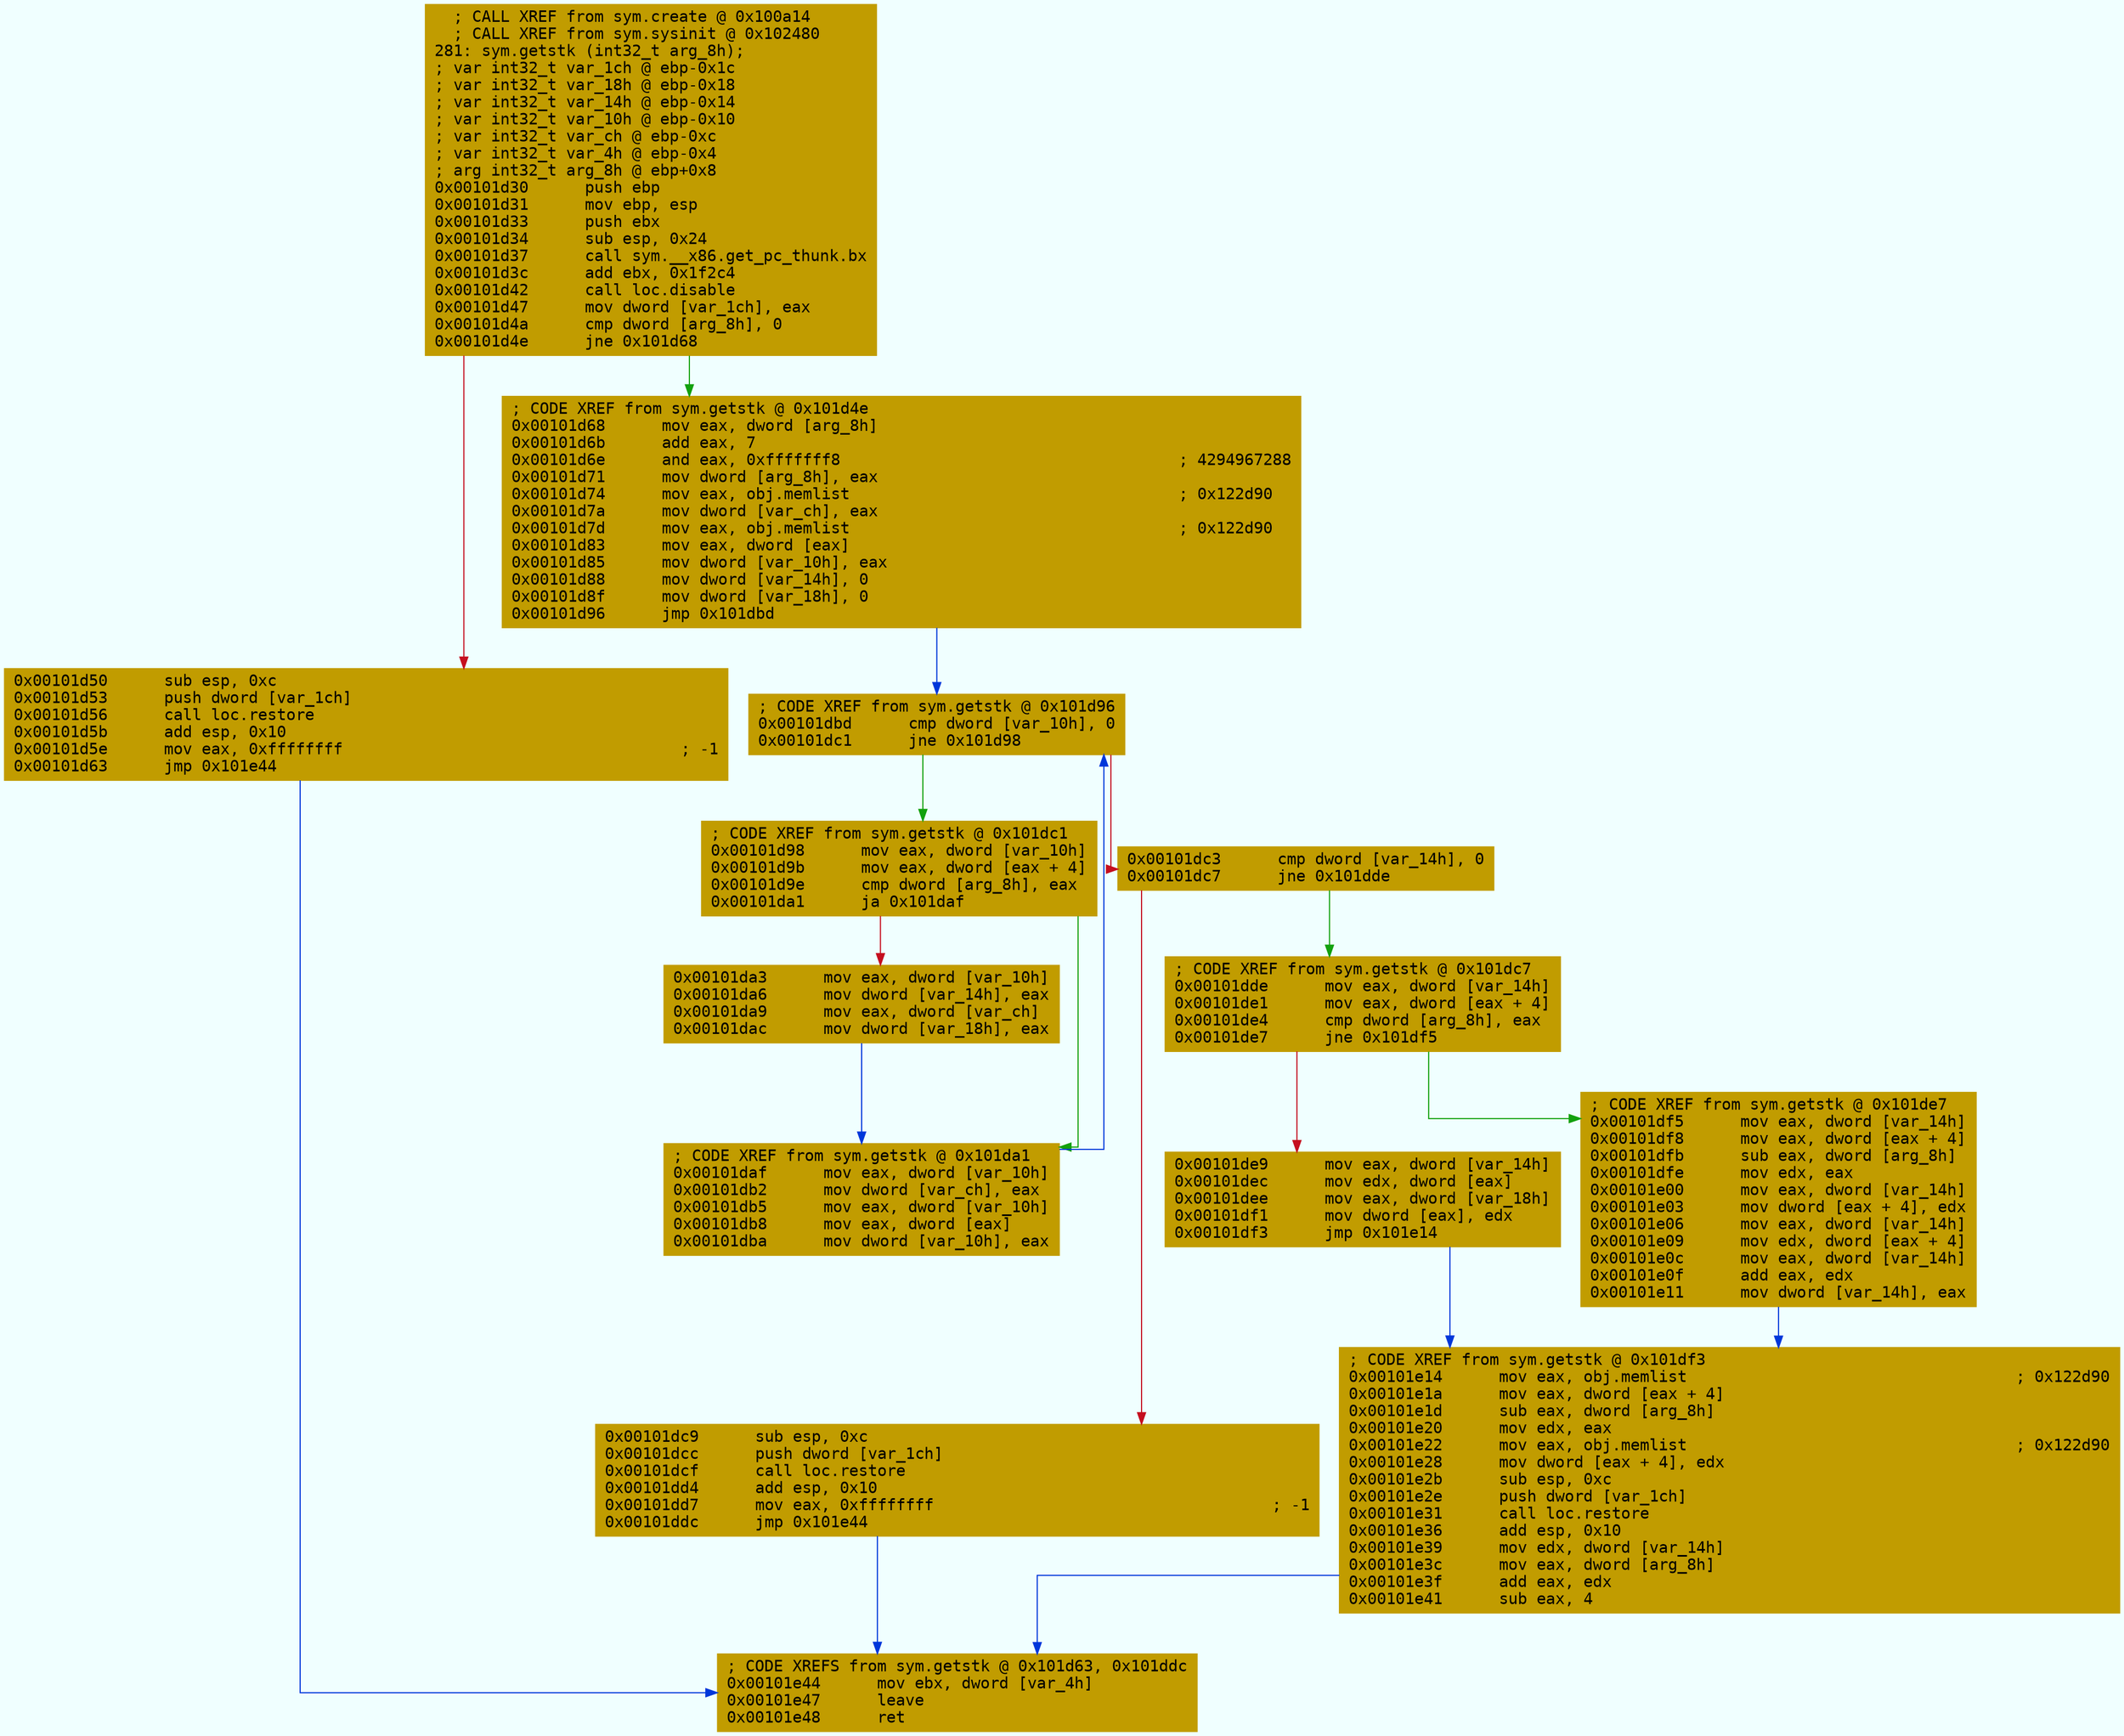digraph code {
	graph [bgcolor=azure fontsize=8 fontname="Courier" splines="ortho"];
	node [fillcolor=gray style=filled shape=box];
	edge [arrowhead="normal"];
	"0x00101d30" [URL="sym.getstk/0x00101d30", fillcolor="#c19c00",color="#c19c00", fontname="Courier",label="  ; CALL XREF from sym.create @ 0x100a14\l  ; CALL XREF from sym.sysinit @ 0x102480\l281: sym.getstk (int32_t arg_8h);\l; var int32_t var_1ch @ ebp-0x1c\l; var int32_t var_18h @ ebp-0x18\l; var int32_t var_14h @ ebp-0x14\l; var int32_t var_10h @ ebp-0x10\l; var int32_t var_ch @ ebp-0xc\l; var int32_t var_4h @ ebp-0x4\l; arg int32_t arg_8h @ ebp+0x8\l0x00101d30      push ebp\l0x00101d31      mov ebp, esp\l0x00101d33      push ebx\l0x00101d34      sub esp, 0x24\l0x00101d37      call sym.__x86.get_pc_thunk.bx\l0x00101d3c      add ebx, 0x1f2c4\l0x00101d42      call loc.disable\l0x00101d47      mov dword [var_1ch], eax\l0x00101d4a      cmp dword [arg_8h], 0\l0x00101d4e      jne 0x101d68\l"]
	"0x00101d50" [URL="sym.getstk/0x00101d50", fillcolor="#c19c00",color="#c19c00", fontname="Courier",label="0x00101d50      sub esp, 0xc\l0x00101d53      push dword [var_1ch]\l0x00101d56      call loc.restore\l0x00101d5b      add esp, 0x10\l0x00101d5e      mov eax, 0xffffffff                                    ; -1\l0x00101d63      jmp 0x101e44\l"]
	"0x00101d68" [URL="sym.getstk/0x00101d68", fillcolor="#c19c00",color="#c19c00", fontname="Courier",label="; CODE XREF from sym.getstk @ 0x101d4e\l0x00101d68      mov eax, dword [arg_8h]\l0x00101d6b      add eax, 7\l0x00101d6e      and eax, 0xfffffff8                                    ; 4294967288\l0x00101d71      mov dword [arg_8h], eax\l0x00101d74      mov eax, obj.memlist                                   ; 0x122d90\l0x00101d7a      mov dword [var_ch], eax\l0x00101d7d      mov eax, obj.memlist                                   ; 0x122d90\l0x00101d83      mov eax, dword [eax]\l0x00101d85      mov dword [var_10h], eax\l0x00101d88      mov dword [var_14h], 0\l0x00101d8f      mov dword [var_18h], 0\l0x00101d96      jmp 0x101dbd\l"]
	"0x00101d98" [URL="sym.getstk/0x00101d98", fillcolor="#c19c00",color="#c19c00", fontname="Courier",label="; CODE XREF from sym.getstk @ 0x101dc1\l0x00101d98      mov eax, dword [var_10h]\l0x00101d9b      mov eax, dword [eax + 4]\l0x00101d9e      cmp dword [arg_8h], eax\l0x00101da1      ja 0x101daf\l"]
	"0x00101da3" [URL="sym.getstk/0x00101da3", fillcolor="#c19c00",color="#c19c00", fontname="Courier",label="0x00101da3      mov eax, dword [var_10h]\l0x00101da6      mov dword [var_14h], eax\l0x00101da9      mov eax, dword [var_ch]\l0x00101dac      mov dword [var_18h], eax\l"]
	"0x00101daf" [URL="sym.getstk/0x00101daf", fillcolor="#c19c00",color="#c19c00", fontname="Courier",label="; CODE XREF from sym.getstk @ 0x101da1\l0x00101daf      mov eax, dword [var_10h]\l0x00101db2      mov dword [var_ch], eax\l0x00101db5      mov eax, dword [var_10h]\l0x00101db8      mov eax, dword [eax]\l0x00101dba      mov dword [var_10h], eax\l"]
	"0x00101dbd" [URL="sym.getstk/0x00101dbd", fillcolor="#c19c00",color="#c19c00", fontname="Courier",label="; CODE XREF from sym.getstk @ 0x101d96\l0x00101dbd      cmp dword [var_10h], 0\l0x00101dc1      jne 0x101d98\l"]
	"0x00101dc3" [URL="sym.getstk/0x00101dc3", fillcolor="#c19c00",color="#c19c00", fontname="Courier",label="0x00101dc3      cmp dword [var_14h], 0\l0x00101dc7      jne 0x101dde\l"]
	"0x00101dc9" [URL="sym.getstk/0x00101dc9", fillcolor="#c19c00",color="#c19c00", fontname="Courier",label="0x00101dc9      sub esp, 0xc\l0x00101dcc      push dword [var_1ch]\l0x00101dcf      call loc.restore\l0x00101dd4      add esp, 0x10\l0x00101dd7      mov eax, 0xffffffff                                    ; -1\l0x00101ddc      jmp 0x101e44\l"]
	"0x00101dde" [URL="sym.getstk/0x00101dde", fillcolor="#c19c00",color="#c19c00", fontname="Courier",label="; CODE XREF from sym.getstk @ 0x101dc7\l0x00101dde      mov eax, dword [var_14h]\l0x00101de1      mov eax, dword [eax + 4]\l0x00101de4      cmp dword [arg_8h], eax\l0x00101de7      jne 0x101df5\l"]
	"0x00101de9" [URL="sym.getstk/0x00101de9", fillcolor="#c19c00",color="#c19c00", fontname="Courier",label="0x00101de9      mov eax, dword [var_14h]\l0x00101dec      mov edx, dword [eax]\l0x00101dee      mov eax, dword [var_18h]\l0x00101df1      mov dword [eax], edx\l0x00101df3      jmp 0x101e14\l"]
	"0x00101df5" [URL="sym.getstk/0x00101df5", fillcolor="#c19c00",color="#c19c00", fontname="Courier",label="; CODE XREF from sym.getstk @ 0x101de7\l0x00101df5      mov eax, dword [var_14h]\l0x00101df8      mov eax, dword [eax + 4]\l0x00101dfb      sub eax, dword [arg_8h]\l0x00101dfe      mov edx, eax\l0x00101e00      mov eax, dword [var_14h]\l0x00101e03      mov dword [eax + 4], edx\l0x00101e06      mov eax, dword [var_14h]\l0x00101e09      mov edx, dword [eax + 4]\l0x00101e0c      mov eax, dword [var_14h]\l0x00101e0f      add eax, edx\l0x00101e11      mov dword [var_14h], eax\l"]
	"0x00101e14" [URL="sym.getstk/0x00101e14", fillcolor="#c19c00",color="#c19c00", fontname="Courier",label="; CODE XREF from sym.getstk @ 0x101df3\l0x00101e14      mov eax, obj.memlist                                   ; 0x122d90\l0x00101e1a      mov eax, dword [eax + 4]\l0x00101e1d      sub eax, dword [arg_8h]\l0x00101e20      mov edx, eax\l0x00101e22      mov eax, obj.memlist                                   ; 0x122d90\l0x00101e28      mov dword [eax + 4], edx\l0x00101e2b      sub esp, 0xc\l0x00101e2e      push dword [var_1ch]\l0x00101e31      call loc.restore\l0x00101e36      add esp, 0x10\l0x00101e39      mov edx, dword [var_14h]\l0x00101e3c      mov eax, dword [arg_8h]\l0x00101e3f      add eax, edx\l0x00101e41      sub eax, 4\l"]
	"0x00101e44" [URL="sym.getstk/0x00101e44", fillcolor="#c19c00",color="#c19c00", fontname="Courier",label="; CODE XREFS from sym.getstk @ 0x101d63, 0x101ddc\l0x00101e44      mov ebx, dword [var_4h]\l0x00101e47      leave\l0x00101e48      ret\l"]
        "0x00101d30" -> "0x00101d68" [color="#13a10e"];
        "0x00101d30" -> "0x00101d50" [color="#c50f1f"];
        "0x00101d50" -> "0x00101e44" [color="#0037da"];
        "0x00101d68" -> "0x00101dbd" [color="#0037da"];
        "0x00101d98" -> "0x00101daf" [color="#13a10e"];
        "0x00101d98" -> "0x00101da3" [color="#c50f1f"];
        "0x00101da3" -> "0x00101daf" [color="#0037da"];
        "0x00101daf" -> "0x00101dbd" [color="#0037da"];
        "0x00101dbd" -> "0x00101d98" [color="#13a10e"];
        "0x00101dbd" -> "0x00101dc3" [color="#c50f1f"];
        "0x00101dc3" -> "0x00101dde" [color="#13a10e"];
        "0x00101dc3" -> "0x00101dc9" [color="#c50f1f"];
        "0x00101dc9" -> "0x00101e44" [color="#0037da"];
        "0x00101dde" -> "0x00101df5" [color="#13a10e"];
        "0x00101dde" -> "0x00101de9" [color="#c50f1f"];
        "0x00101de9" -> "0x00101e14" [color="#0037da"];
        "0x00101df5" -> "0x00101e14" [color="#0037da"];
        "0x00101e14" -> "0x00101e44" [color="#0037da"];
}
